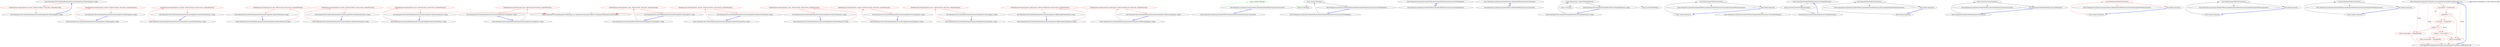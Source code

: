 digraph  {
m1_13 [label="Entry Humanizer.Tests.DateTimeHumanizePrecisionStrategyTests.MinutesAgo(int, string)", span="70-70", cluster="Humanizer.Tests.DateTimeHumanizePrecisionStrategyTests.MinutesAgo(int, string)", file="DateTimeHumanizePrecisionStrategyTests.cs"];
m1_14 [label="DateHumanize.Verify(expected, minutes, TimeUnit.Minute, Tense.Past, defaultPrecision)", span="72-72", cluster="Humanizer.Tests.DateTimeHumanizePrecisionStrategyTests.MinutesAgo(int, string)", color=red, community=0, file="DateTimeHumanizePrecisionStrategyTests.cs"];
m1_15 [label="Exit Humanizer.Tests.DateTimeHumanizePrecisionStrategyTests.MinutesAgo(int, string)", span="70-70", cluster="Humanizer.Tests.DateTimeHumanizePrecisionStrategyTests.MinutesAgo(int, string)", file="DateTimeHumanizePrecisionStrategyTests.cs"];
m1_3 [label="Entry Humanizer.Tests.DateHumanize.Verify(string, int, Humanizer.Localisation.TimeUnit, Humanizer.Localisation.Tense, double?)", span="29-29", cluster="Humanizer.Tests.DateHumanize.Verify(string, int, Humanizer.Localisation.TimeUnit, Humanizer.Localisation.Tense, double?)", file="DateTimeHumanizePrecisionStrategyTests.cs"];
m1_31 [label="Entry Humanizer.Tests.DateTimeHumanizePrecisionStrategyTests.MonthsAgo(int, string)", span="154-154", cluster="Humanizer.Tests.DateTimeHumanizePrecisionStrategyTests.MonthsAgo(int, string)", file="DateTimeHumanizePrecisionStrategyTests.cs"];
m1_32 [label="DateHumanize.Verify(expected, months, TimeUnit.Month, Tense.Past, defaultPrecision)", span="156-156", cluster="Humanizer.Tests.DateTimeHumanizePrecisionStrategyTests.MonthsAgo(int, string)", color=red, community=0, file="DateTimeHumanizePrecisionStrategyTests.cs"];
m1_33 [label="Exit Humanizer.Tests.DateTimeHumanizePrecisionStrategyTests.MonthsAgo(int, string)", span="154-154", cluster="Humanizer.Tests.DateTimeHumanizePrecisionStrategyTests.MonthsAgo(int, string)", file="DateTimeHumanizePrecisionStrategyTests.cs"];
m1_10 [label="Entry Humanizer.Tests.DateTimeHumanizePrecisionStrategyTests.SecondsFromNow(int, string)", span="56-56", cluster="Humanizer.Tests.DateTimeHumanizePrecisionStrategyTests.SecondsFromNow(int, string)", file="DateTimeHumanizePrecisionStrategyTests.cs"];
m1_11 [label="DateHumanize.Verify(expected, seconds, TimeUnit.Second, Tense.Future, defaultPrecision)", span="58-58", cluster="Humanizer.Tests.DateTimeHumanizePrecisionStrategyTests.SecondsFromNow(int, string)", color=red, community=0, file="DateTimeHumanizePrecisionStrategyTests.cs"];
m1_12 [label="Exit Humanizer.Tests.DateTimeHumanizePrecisionStrategyTests.SecondsFromNow(int, string)", span="56-56", cluster="Humanizer.Tests.DateTimeHumanizePrecisionStrategyTests.SecondsFromNow(int, string)", file="DateTimeHumanizePrecisionStrategyTests.cs"];
m1_28 [label="Entry Humanizer.Tests.DateTimeHumanizePrecisionStrategyTests.DaysFromNow(int, string)", span="141-141", cluster="Humanizer.Tests.DateTimeHumanizePrecisionStrategyTests.DaysFromNow(int, string)", file="DateTimeHumanizePrecisionStrategyTests.cs"];
m1_29 [label="DateHumanize.Verify(expected, days, TimeUnit.Day, Tense.Future, defaultPrecision)", span="143-143", cluster="Humanizer.Tests.DateTimeHumanizePrecisionStrategyTests.DaysFromNow(int, string)", color=red, community=0, file="DateTimeHumanizePrecisionStrategyTests.cs"];
m1_30 [label="Exit Humanizer.Tests.DateTimeHumanizePrecisionStrategyTests.DaysFromNow(int, string)", span="141-141", cluster="Humanizer.Tests.DateTimeHumanizePrecisionStrategyTests.DaysFromNow(int, string)", file="DateTimeHumanizePrecisionStrategyTests.cs"];
m1_34 [label="Entry Humanizer.Tests.DateTimeHumanizePrecisionStrategyTests.MonthsFromNow(int, string)", span="167-167", cluster="Humanizer.Tests.DateTimeHumanizePrecisionStrategyTests.MonthsFromNow(int, string)", file="DateTimeHumanizePrecisionStrategyTests.cs"];
m1_35 [label="DateHumanize.Verify(expected, months, TimeUnit.Month, Tense.Future, defaultPrecision)", span="169-169", cluster="Humanizer.Tests.DateTimeHumanizePrecisionStrategyTests.MonthsFromNow(int, string)", color=red, community=0, file="DateTimeHumanizePrecisionStrategyTests.cs"];
m1_36 [label="Exit Humanizer.Tests.DateTimeHumanizePrecisionStrategyTests.MonthsFromNow(int, string)", span="167-167", cluster="Humanizer.Tests.DateTimeHumanizePrecisionStrategyTests.MonthsFromNow(int, string)", file="DateTimeHumanizePrecisionStrategyTests.cs"];
m1_22 [label="Entry Humanizer.Tests.DateTimeHumanizePrecisionStrategyTests.HoursFromNow(int, string)", span="113-113", cluster="Humanizer.Tests.DateTimeHumanizePrecisionStrategyTests.HoursFromNow(int, string)", file="DateTimeHumanizePrecisionStrategyTests.cs"];
m1_23 [label="DateHumanize.Verify(expected, hours, TimeUnit.Hour, Tense.Future, defaultPrecision)", span="115-115", cluster="Humanizer.Tests.DateTimeHumanizePrecisionStrategyTests.HoursFromNow(int, string)", color=red, community=0, file="DateTimeHumanizePrecisionStrategyTests.cs"];
m1_24 [label="Exit Humanizer.Tests.DateTimeHumanizePrecisionStrategyTests.HoursFromNow(int, string)", span="113-113", cluster="Humanizer.Tests.DateTimeHumanizePrecisionStrategyTests.HoursFromNow(int, string)", file="DateTimeHumanizePrecisionStrategyTests.cs"];
m1_25 [label="Entry Humanizer.Tests.DateTimeHumanizePrecisionStrategyTests.DaysAgo(int, string)", span="127-127", cluster="Humanizer.Tests.DateTimeHumanizePrecisionStrategyTests.DaysAgo(int, string)", file="DateTimeHumanizePrecisionStrategyTests.cs"];
m1_26 [label="DateHumanize.Verify(expected, days, TimeUnit.Day, Tense.Past, defaultPrecision)", span="129-129", cluster="Humanizer.Tests.DateTimeHumanizePrecisionStrategyTests.DaysAgo(int, string)", color=red, community=0, file="DateTimeHumanizePrecisionStrategyTests.cs"];
m1_27 [label="Exit Humanizer.Tests.DateTimeHumanizePrecisionStrategyTests.DaysAgo(int, string)", span="127-127", cluster="Humanizer.Tests.DateTimeHumanizePrecisionStrategyTests.DaysAgo(int, string)", file="DateTimeHumanizePrecisionStrategyTests.cs"];
m1_37 [label="Entry Humanizer.Tests.DateTimeHumanizePrecisionStrategyTests.YearsAgo(int, string)", span="175-175", cluster="Humanizer.Tests.DateTimeHumanizePrecisionStrategyTests.YearsAgo(int, string)", file="DateTimeHumanizePrecisionStrategyTests.cs"];
m1_38 [label="DateHumanize.Verify(expected, years, TimeUnit.Year, Tense.Past, defaultPrecision)", span="177-177", cluster="Humanizer.Tests.DateTimeHumanizePrecisionStrategyTests.YearsAgo(int, string)", color=red, community=0, file="DateTimeHumanizePrecisionStrategyTests.cs"];
m1_39 [label="Exit Humanizer.Tests.DateTimeHumanizePrecisionStrategyTests.YearsAgo(int, string)", span="175-175", cluster="Humanizer.Tests.DateTimeHumanizePrecisionStrategyTests.YearsAgo(int, string)", file="DateTimeHumanizePrecisionStrategyTests.cs"];
m1_16 [label="Entry Humanizer.Tests.DateTimeHumanizePrecisionStrategyTests.MinutesFromNow(int, string)", span="84-84", cluster="Humanizer.Tests.DateTimeHumanizePrecisionStrategyTests.MinutesFromNow(int, string)", file="DateTimeHumanizePrecisionStrategyTests.cs"];
m1_17 [label="DateHumanize.Verify(expected, minutes, TimeUnit.Minute, Tense.Future, defaultPrecision)", span="86-86", cluster="Humanizer.Tests.DateTimeHumanizePrecisionStrategyTests.MinutesFromNow(int, string)", color=red, community=0, file="DateTimeHumanizePrecisionStrategyTests.cs"];
m1_18 [label="Exit Humanizer.Tests.DateTimeHumanizePrecisionStrategyTests.MinutesFromNow(int, string)", span="84-84", cluster="Humanizer.Tests.DateTimeHumanizePrecisionStrategyTests.MinutesFromNow(int, string)", file="DateTimeHumanizePrecisionStrategyTests.cs"];
m1_40 [label="Entry Humanizer.Tests.DateTimeHumanizePrecisionStrategyTests.YearsFromNow(int, string)", span="183-183", cluster="Humanizer.Tests.DateTimeHumanizePrecisionStrategyTests.YearsFromNow(int, string)", file="DateTimeHumanizePrecisionStrategyTests.cs"];
m1_41 [label="DateHumanize.Verify(expected, years, TimeUnit.Year, Tense.Future, defaultPrecision)", span="185-185", cluster="Humanizer.Tests.DateTimeHumanizePrecisionStrategyTests.YearsFromNow(int, string)", color=red, community=0, file="DateTimeHumanizePrecisionStrategyTests.cs"];
m1_42 [label="Exit Humanizer.Tests.DateTimeHumanizePrecisionStrategyTests.YearsFromNow(int, string)", span="183-183", cluster="Humanizer.Tests.DateTimeHumanizePrecisionStrategyTests.YearsFromNow(int, string)", file="DateTimeHumanizePrecisionStrategyTests.cs"];
m1_7 [label="Entry Humanizer.Tests.DateTimeHumanizePrecisionStrategyTests.SecondsAgo(int, string)", span="42-42", cluster="Humanizer.Tests.DateTimeHumanizePrecisionStrategyTests.SecondsAgo(int, string)", file="DateTimeHumanizePrecisionStrategyTests.cs"];
m1_8 [label="DateHumanize.Verify(expected, seconds, TimeUnit.Second, Tense.Past, defaultPrecision)", span="44-44", cluster="Humanizer.Tests.DateTimeHumanizePrecisionStrategyTests.SecondsAgo(int, string)", color=red, community=0, file="DateTimeHumanizePrecisionStrategyTests.cs"];
m1_9 [label="Exit Humanizer.Tests.DateTimeHumanizePrecisionStrategyTests.SecondsAgo(int, string)", span="42-42", cluster="Humanizer.Tests.DateTimeHumanizePrecisionStrategyTests.SecondsAgo(int, string)", file="DateTimeHumanizePrecisionStrategyTests.cs"];
m1_19 [label="Entry Humanizer.Tests.DateTimeHumanizePrecisionStrategyTests.HoursAgo(int, string)", span="99-99", cluster="Humanizer.Tests.DateTimeHumanizePrecisionStrategyTests.HoursAgo(int, string)", file="DateTimeHumanizePrecisionStrategyTests.cs"];
m1_20 [label="DateHumanize.Verify(expected, hours, TimeUnit.Hour, Tense.Past, defaultPrecision)", span="101-101", cluster="Humanizer.Tests.DateTimeHumanizePrecisionStrategyTests.HoursAgo(int, string)", color=red, community=0, file="DateTimeHumanizePrecisionStrategyTests.cs"];
m1_21 [label="Exit Humanizer.Tests.DateTimeHumanizePrecisionStrategyTests.HoursAgo(int, string)", span="99-99", cluster="Humanizer.Tests.DateTimeHumanizePrecisionStrategyTests.HoursAgo(int, string)", file="DateTimeHumanizePrecisionStrategyTests.cs"];
m1_4 [label="Entry Humanizer.Tests.DateTimeHumanizePrecisionStrategyTests.MillisecondsFromNow(int, string)", span="28-28", cluster="Humanizer.Tests.DateTimeHumanizePrecisionStrategyTests.MillisecondsFromNow(int, string)", file="DateTimeHumanizePrecisionStrategyTests.cs"];
m1_5 [label="DateHumanize.Verify(expected, milliseconds, TimeUnit.Millisecond, Tense.Future, defaultPrecision)", span="30-30", cluster="Humanizer.Tests.DateTimeHumanizePrecisionStrategyTests.MillisecondsFromNow(int, string)", color=red, community=0, file="DateTimeHumanizePrecisionStrategyTests.cs"];
m1_6 [label="Exit Humanizer.Tests.DateTimeHumanizePrecisionStrategyTests.MillisecondsFromNow(int, string)", span="28-28", cluster="Humanizer.Tests.DateTimeHumanizePrecisionStrategyTests.MillisecondsFromNow(int, string)", file="DateTimeHumanizePrecisionStrategyTests.cs"];
m1_0 [label="Entry Humanizer.Tests.DateTimeHumanizePrecisionStrategyTests.MillisecondsAgo(int, string)", span="16-16", cluster="Humanizer.Tests.DateTimeHumanizePrecisionStrategyTests.MillisecondsAgo(int, string)", file="DateTimeHumanizePrecisionStrategyTests.cs"];
m1_1 [label="DateHumanize.Verify(expected, milliseconds, TimeUnit.Millisecond, Tense.Past, defaultPrecision)", span="18-18", cluster="Humanizer.Tests.DateTimeHumanizePrecisionStrategyTests.MillisecondsAgo(int, string)", color=red, community=0, file="DateTimeHumanizePrecisionStrategyTests.cs"];
m1_2 [label="Exit Humanizer.Tests.DateTimeHumanizePrecisionStrategyTests.MillisecondsAgo(int, string)", span="16-16", cluster="Humanizer.Tests.DateTimeHumanizePrecisionStrategyTests.MillisecondsAgo(int, string)", file="DateTimeHumanizePrecisionStrategyTests.cs"];
m2_3 [label="Entry int.ToString()", span="0-0", cluster="int.ToString()", file="DefaultNumberToWordsConverter.cs"];
m2_0 [label="Entry Humanizer.Localisation.NumberToWords.DefaultNumberToWordsConverter.Convert(int)", span="4-4", cluster="Humanizer.Localisation.NumberToWords.DefaultNumberToWordsConverter.Convert(int)", file="DefaultNumberToWordsConverter.cs"];
m2_1 [label="return number.ToString();", span="6-6", cluster="Humanizer.Localisation.NumberToWords.DefaultNumberToWordsConverter.Convert(int)", color=green, community=0, file="DefaultNumberToWordsConverter.cs"];
m2_2 [label="Exit Humanizer.Localisation.NumberToWords.DefaultNumberToWordsConverter.Convert(int)", span="4-4", cluster="Humanizer.Localisation.NumberToWords.DefaultNumberToWordsConverter.Convert(int)", file="DefaultNumberToWordsConverter.cs"];
m2_4 [label="Entry Humanizer.Localisation.NumberToWords.DefaultNumberToWordsConverter.ConvertToOrdinal(int)", span="9-9", cluster="Humanizer.Localisation.NumberToWords.DefaultNumberToWordsConverter.ConvertToOrdinal(int)", file="DefaultNumberToWordsConverter.cs"];
m2_5 [label="return number.ToString();", span="11-11", cluster="Humanizer.Localisation.NumberToWords.DefaultNumberToWordsConverter.ConvertToOrdinal(int)", file="DefaultNumberToWordsConverter.cs"];
m2_6 [label="Exit Humanizer.Localisation.NumberToWords.DefaultNumberToWordsConverter.ConvertToOrdinal(int)", span="9-9", cluster="Humanizer.Localisation.NumberToWords.DefaultNumberToWordsConverter.ConvertToOrdinal(int)", file="DefaultNumberToWordsConverter.cs"];
m7_2 [label="Entry Humanizer.Localisation.NumberToWords.INumberToWordsConverter.ConvertToOrdinal(int)", span="19-19", cluster="Humanizer.Localisation.NumberToWords.INumberToWordsConverter.ConvertToOrdinal(int)", file="INumberToWordsConverter.cs"];
m7_3 [label="Exit Humanizer.Localisation.NumberToWords.INumberToWordsConverter.ConvertToOrdinal(int)", span="19-19", cluster="Humanizer.Localisation.NumberToWords.INumberToWordsConverter.ConvertToOrdinal(int)", file="INumberToWordsConverter.cs"];
m7_0 [label="Entry Humanizer.Localisation.NumberToWords.INumberToWordsConverter.Convert(int)", span="12-12", cluster="Humanizer.Localisation.NumberToWords.INumberToWordsConverter.Convert(int)", file="INumberToWordsConverter.cs"];
m7_1 [label="Exit Humanizer.Localisation.NumberToWords.INumberToWordsConverter.Convert(int)", span="12-12", cluster="Humanizer.Localisation.NumberToWords.INumberToWordsConverter.Convert(int)", file="INumberToWordsConverter.cs"];
m8_4 [label="Entry Unk.Equal", span="", cluster="Unk.Equal", file="NumberToOrdinalWordsTests.cs"];
m8_0 [label="Entry Humanizer.Tests.NumberToOrdinalWordsTests.ToOrdinalWords(int, string)", span="50-50", cluster="Humanizer.Tests.NumberToOrdinalWordsTests.ToOrdinalWords(int, string)", file="NumberToOrdinalWordsTests.cs"];
m8_1 [label="Assert.Equal(words, number.ToOrdinalWords())", span="52-52", cluster="Humanizer.Tests.NumberToOrdinalWordsTests.ToOrdinalWords(int, string)", file="NumberToOrdinalWordsTests.cs"];
m8_2 [label="Exit Humanizer.Tests.NumberToOrdinalWordsTests.ToOrdinalWords(int, string)", span="50-50", cluster="Humanizer.Tests.NumberToOrdinalWordsTests.ToOrdinalWords(int, string)", file="NumberToOrdinalWordsTests.cs"];
m8_3 [label="Entry int.ToOrdinalWords()", span="35-35", cluster="int.ToOrdinalWords()", file="NumberToOrdinalWordsTests.cs"];
m9_7 [label="Entry Humanizer.Localisation.NumberToWords.ArabicNumberToWordsConverter.ArabicNumberToWordsConverter()", span="4-4", cluster="Humanizer.Localisation.NumberToWords.ArabicNumberToWordsConverter.ArabicNumberToWordsConverter()", file="NumberToWordsExtension.cs"];
m9_24 [label="Entry Humanizer.NumberToWordsExtension.ToOrdinalWords(int)", span="35-35", cluster="Humanizer.NumberToWordsExtension.ToOrdinalWords(int)", file="NumberToWordsExtension.cs"];
m9_25 [label="return Converter.ConvertToOrdinal(number);", span="37-37", cluster="Humanizer.NumberToWordsExtension.ToOrdinalWords(int)", file="NumberToWordsExtension.cs"];
m9_26 [label="Exit Humanizer.NumberToWordsExtension.ToOrdinalWords(int)", span="35-35", cluster="Humanizer.NumberToWordsExtension.ToOrdinalWords(int)", file="NumberToWordsExtension.cs"];
m9_15 [label="Entry Humanizer.Localisation.NumberToWords.SpanishNumberToWordsConverter.SpanishNumberToWordsConverter()", span="5-5", cluster="Humanizer.Localisation.NumberToWords.SpanishNumberToWordsConverter.SpanishNumberToWordsConverter()", file="NumberToWordsExtension.cs"];
m9_27 [label="Entry Humanizer.Localisation.NumberToWords.INumberToWordsConverter.ConvertToOrdinal(int)", span="19-19", cluster="Humanizer.Localisation.NumberToWords.INumberToWordsConverter.ConvertToOrdinal(int)", file="NumberToWordsExtension.cs"];
m9_23 [label="Entry Humanizer.Localisation.NumberToWords.INumberToWordsConverter.Convert(int)", span="12-12", cluster="Humanizer.Localisation.NumberToWords.INumberToWordsConverter.Convert(int)", file="NumberToWordsExtension.cs"];
m9_19 [label="Entry Humanizer.Localisation.NumberToWords.PolishNumberToWordsConverter.PolishNumberToWordsConverter()", span="6-6", cluster="Humanizer.Localisation.NumberToWords.PolishNumberToWordsConverter.PolishNumberToWordsConverter()", file="NumberToWordsExtension.cs"];
m9_20 [label="Entry Humanizer.NumberToWordsExtension.ToWords(int)", span="25-25", cluster="Humanizer.NumberToWordsExtension.ToWords(int)", file="NumberToWordsExtension.cs"];
m9_21 [label="return Converter.Convert(number);", span="27-27", cluster="Humanizer.NumberToWordsExtension.ToWords(int)", file="NumberToWordsExtension.cs"];
m9_22 [label="Exit Humanizer.NumberToWordsExtension.ToWords(int)", span="25-25", cluster="Humanizer.NumberToWordsExtension.ToWords(int)", file="NumberToWordsExtension.cs"];
m9_3 [label="Entry Humanizer.Localisation.NumberToWords.EnglishNumberToWordsConverter.EnglishNumberToWordsConverter()", span="5-5", cluster="Humanizer.Localisation.NumberToWords.EnglishNumberToWordsConverter.EnglishNumberToWordsConverter()", file="NumberToWordsExtension.cs"];
m9_11 [label="Entry Humanizer.Localisation.NumberToWords.FarsiNumberToWordsConverter.FarsiNumberToWordsConverter()", span="5-5", cluster="Humanizer.Localisation.NumberToWords.FarsiNumberToWordsConverter.FarsiNumberToWordsConverter()", file="NumberToWordsExtension.cs"];
m9_16 [label="Entry lambda expression", span="17-17", cluster="lambda expression", file="NumberToWordsExtension.cs"];
m9_0 [label="Entry lambda expression", span="13-13", cluster="lambda expression", file="NumberToWordsExtension.cs"];
m9_1 [label="new EnglishNumberToWordsConverter()", span="13-13", cluster="lambda expression", file="NumberToWordsExtension.cs"];
m9_2 [label="Exit lambda expression", span="13-13", cluster="lambda expression", file="NumberToWordsExtension.cs"];
m9_4 [label="Entry lambda expression", span="14-14", cluster="lambda expression", file="NumberToWordsExtension.cs"];
m9_5 [label="new ArabicNumberToWordsConverter()", span="14-14", cluster="lambda expression", file="NumberToWordsExtension.cs"];
m9_6 [label="Exit lambda expression", span="14-14", cluster="lambda expression", file="NumberToWordsExtension.cs"];
m9_8 [label="Entry lambda expression", span="15-15", cluster="lambda expression", file="NumberToWordsExtension.cs"];
m9_9 [label="new FarsiNumberToWordsConverter()", span="15-15", cluster="lambda expression", file="NumberToWordsExtension.cs"];
m9_10 [label="Exit lambda expression", span="15-15", cluster="lambda expression", file="NumberToWordsExtension.cs"];
m9_12 [label="Entry lambda expression", span="16-16", cluster="lambda expression", file="NumberToWordsExtension.cs"];
m9_13 [label="new SpanishNumberToWordsConverter()", span="16-16", cluster="lambda expression", file="NumberToWordsExtension.cs"];
m9_14 [label="Exit lambda expression", span="16-16", cluster="lambda expression", file="NumberToWordsExtension.cs"];
m9_17 [label="new PolishNumberToWordsConverter()", span="17-17", cluster="lambda expression", color=red, community=0, file="NumberToWordsExtension.cs"];
m9_18 [label="Exit lambda expression", span="17-17", cluster="lambda expression", file="NumberToWordsExtension.cs"];
m11_0 [label="Entry Humanizer.Localisation.Formatters.RussianFormatter.GetResourceKey(string, int)", span="7-7", cluster="Humanizer.Localisation.Formatters.RussianFormatter.GetResourceKey(string, int)", file="RussianFormatter.cs"];
m11_1 [label="var mod100 = number%100", span="9-9", cluster="Humanizer.Localisation.Formatters.RussianFormatter.GetResourceKey(string, int)", color=red, community=0, file="RussianFormatter.cs"];
m11_3 [label="var mod10 = number%10", span="12-12", cluster="Humanizer.Localisation.Formatters.RussianFormatter.GetResourceKey(string, int)", color=red, community=0, file="RussianFormatter.cs"];
m11_5 [label="return resourceKey + SingularPostfix;", span="15-15", cluster="Humanizer.Localisation.Formatters.RussianFormatter.GetResourceKey(string, int)", color=red, community=0, file="RussianFormatter.cs"];
m11_7 [label="return resourceKey + PaucalPostfix;", span="18-18", cluster="Humanizer.Localisation.Formatters.RussianFormatter.GetResourceKey(string, int)", color=red, community=0, file="RussianFormatter.cs"];
m11_8 [label="return resourceKey;", span="21-21", cluster="Humanizer.Localisation.Formatters.RussianFormatter.GetResourceKey(string, int)", color=red, community=0, file="RussianFormatter.cs"];
m11_2 [label="mod100/10 != 1", span="10-10", cluster="Humanizer.Localisation.Formatters.RussianFormatter.GetResourceKey(string, int)", color=red, community=0, file="RussianFormatter.cs"];
m11_4 [label="mod10 == 1", span="14-14", cluster="Humanizer.Localisation.Formatters.RussianFormatter.GetResourceKey(string, int)", color=red, community=0, file="RussianFormatter.cs"];
m11_6 [label="mod10 > 1 && mod10 < 5", span="17-17", cluster="Humanizer.Localisation.Formatters.RussianFormatter.GetResourceKey(string, int)", color=red, community=0, file="RussianFormatter.cs"];
m11_9 [label="Exit Humanizer.Localisation.Formatters.RussianFormatter.GetResourceKey(string, int)", span="7-7", cluster="Humanizer.Localisation.Formatters.RussianFormatter.GetResourceKey(string, int)", file="RussianFormatter.cs"];
m1_13 -> m1_14  [key=0, style=solid, color=red];
m1_14 -> m1_15  [key=0, style=solid, color=red];
m1_14 -> m1_3  [key=2, style=dotted, color=red];
m1_15 -> m1_13  [key=0, style=bold, color=blue];
m1_31 -> m1_32  [key=0, style=solid, color=red];
m1_32 -> m1_33  [key=0, style=solid, color=red];
m1_32 -> m1_3  [key=2, style=dotted, color=red];
m1_33 -> m1_31  [key=0, style=bold, color=blue];
m1_10 -> m1_11  [key=0, style=solid, color=red];
m1_11 -> m1_12  [key=0, style=solid, color=red];
m1_11 -> m1_3  [key=2, style=dotted, color=red];
m1_12 -> m1_10  [key=0, style=bold, color=blue];
m1_28 -> m1_29  [key=0, style=solid, color=red];
m1_29 -> m1_30  [key=0, style=solid, color=red];
m1_29 -> m1_3  [key=2, style=dotted, color=red];
m1_30 -> m1_28  [key=0, style=bold, color=blue];
m1_34 -> m1_35  [key=0, style=solid, color=red];
m1_35 -> m1_36  [key=0, style=solid, color=red];
m1_35 -> m1_3  [key=2, style=dotted, color=red];
m1_36 -> m1_34  [key=0, style=bold, color=blue];
m1_22 -> m1_23  [key=0, style=solid, color=red];
m1_23 -> m1_24  [key=0, style=solid, color=red];
m1_23 -> m1_3  [key=2, style=dotted, color=red];
m1_24 -> m1_22  [key=0, style=bold, color=blue];
m1_25 -> m1_26  [key=0, style=solid, color=red];
m1_26 -> m1_27  [key=0, style=solid, color=red];
m1_26 -> m1_3  [key=2, style=dotted, color=red];
m1_27 -> m1_25  [key=0, style=bold, color=blue];
m1_37 -> m1_38  [key=0, style=solid, color=red];
m1_38 -> m1_39  [key=0, style=solid, color=red];
m1_38 -> m1_3  [key=2, style=dotted, color=red];
m1_39 -> m1_37  [key=0, style=bold, color=blue];
m1_16 -> m1_17  [key=0, style=solid, color=red];
m1_17 -> m1_18  [key=0, style=solid, color=red];
m1_17 -> m1_3  [key=2, style=dotted, color=red];
m1_18 -> m1_16  [key=0, style=bold, color=blue];
m1_40 -> m1_41  [key=0, style=solid, color=red];
m1_41 -> m1_42  [key=0, style=solid, color=red];
m1_41 -> m1_3  [key=2, style=dotted, color=red];
m1_42 -> m1_40  [key=0, style=bold, color=blue];
m1_7 -> m1_8  [key=0, style=solid, color=red];
m1_8 -> m1_9  [key=0, style=solid, color=red];
m1_8 -> m1_3  [key=2, style=dotted, color=red];
m1_9 -> m1_7  [key=0, style=bold, color=blue];
m1_19 -> m1_20  [key=0, style=solid, color=red];
m1_20 -> m1_21  [key=0, style=solid, color=red];
m1_20 -> m1_3  [key=2, style=dotted, color=red];
m1_21 -> m1_19  [key=0, style=bold, color=blue];
m1_4 -> m1_5  [key=0, style=solid, color=red];
m1_5 -> m1_6  [key=0, style=solid, color=red];
m1_5 -> m1_3  [key=2, style=dotted, color=red];
m1_6 -> m1_4  [key=0, style=bold, color=blue];
m1_0 -> m1_1  [key=0, style=solid, color=red];
m1_1 -> m1_2  [key=0, style=solid, color=red];
m1_1 -> m1_3  [key=2, style=dotted, color=red];
m1_2 -> m1_0  [key=0, style=bold, color=blue];
m2_0 -> m2_1  [key=0, style=solid, color=green];
m2_1 -> m2_2  [key=0, style=solid, color=green];
m2_1 -> m2_3  [key=2, style=dotted, color=green];
m2_2 -> m2_0  [key=0, style=bold, color=blue];
m2_4 -> m2_5  [key=0, style=solid];
m2_5 -> m2_3  [key=2, style=dotted];
m2_5 -> m2_6  [key=0, style=solid];
m2_6 -> m2_4  [key=0, style=bold, color=blue];
m7_2 -> m7_3  [key=0, style=solid];
m7_3 -> m7_2  [key=0, style=bold, color=blue];
m7_0 -> m7_1  [key=0, style=solid];
m7_1 -> m7_0  [key=0, style=bold, color=blue];
m8_0 -> m8_1  [key=0, style=solid];
m8_1 -> m8_2  [key=0, style=solid];
m8_1 -> m8_3  [key=2, style=dotted];
m8_1 -> m8_4  [key=2, style=dotted];
m8_2 -> m8_0  [key=0, style=bold, color=blue];
m9_24 -> m9_25  [key=0, style=solid];
m9_25 -> m9_26  [key=0, style=solid];
m9_25 -> m9_27  [key=2, style=dotted];
m9_26 -> m9_24  [key=0, style=bold, color=blue];
m9_20 -> m9_21  [key=0, style=solid];
m9_21 -> m9_22  [key=0, style=solid];
m9_21 -> m9_23  [key=2, style=dotted];
m9_22 -> m9_20  [key=0, style=bold, color=blue];
m9_16 -> m9_17  [key=0, style=solid, color=red];
m9_0 -> m9_1  [key=0, style=solid];
m9_1 -> m9_2  [key=0, style=solid];
m9_1 -> m9_3  [key=2, style=dotted];
m9_2 -> m9_0  [key=0, style=bold, color=blue];
m9_4 -> m9_5  [key=0, style=solid];
m9_5 -> m9_6  [key=0, style=solid];
m9_5 -> m9_7  [key=2, style=dotted];
m9_6 -> m9_4  [key=0, style=bold, color=blue];
m9_8 -> m9_9  [key=0, style=solid];
m9_9 -> m9_10  [key=0, style=solid];
m9_9 -> m9_11  [key=2, style=dotted];
m9_10 -> m9_8  [key=0, style=bold, color=blue];
m9_12 -> m9_13  [key=0, style=solid];
m9_13 -> m9_14  [key=0, style=solid];
m9_13 -> m9_15  [key=2, style=dotted];
m9_14 -> m9_12  [key=0, style=bold, color=blue];
m9_17 -> m9_18  [key=0, style=solid, color=red];
m9_17 -> m9_19  [key=2, style=dotted, color=red];
m9_18 -> m9_16  [key=0, style=bold, color=blue];
m11_0 -> m11_1  [key=0, style=solid, color=red];
m11_0 -> m11_3  [key=1, style=dashed, color=red, label=int];
m11_0 -> m11_5  [key=1, style=dashed, color=red, label=string];
m11_0 -> m11_7  [key=1, style=dashed, color=red, label=string];
m11_0 -> m11_8  [key=1, style=dashed, color=red, label=string];
m11_0 -> m11_0  [key=3, color=darkorchid, style=bold, label="method methodReturn string GetResourceKey"];
m11_1 -> m11_2  [key=0, style=solid, color=red];
m11_3 -> m11_4  [key=0, style=solid, color=red];
m11_3 -> m11_6  [key=1, style=dashed, color=red, label=mod10];
m11_5 -> m11_9  [key=0, style=solid, color=red];
m11_7 -> m11_9  [key=0, style=solid, color=red];
m11_8 -> m11_9  [key=0, style=solid, color=red];
m11_2 -> m11_3  [key=0, style=solid, color=red];
m11_2 -> m11_8  [key=0, style=solid, color=red];
m11_4 -> m11_5  [key=0, style=solid, color=red];
m11_4 -> m11_6  [key=0, style=solid, color=red];
m11_6 -> m11_7  [key=0, style=solid, color=red];
m11_6 -> m11_8  [key=0, style=solid, color=red];
m11_9 -> m11_0  [key=0, style=bold, color=blue];
}
